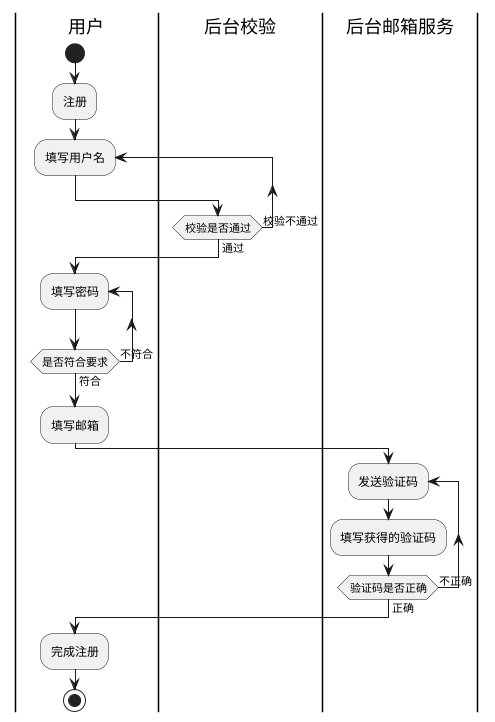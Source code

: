 @startuml
skinparam ConditionEndStyle hline
|用户|
start
:注册;
repeat :填写用户名;
    |后台校验|
repeat while(校验是否通过) is(校验不通过) not(通过)
|用户|
repeat :填写密码;
repeat while(是否符合要求) is(不符合) not(符合)
:填写邮箱;
|后台邮箱服务|
repeat :发送验证码;
    :填写获得的验证码;
repeat while(验证码是否正确) is(不正确) not(正确)
|用户|
:完成注册;
stop
@enduml